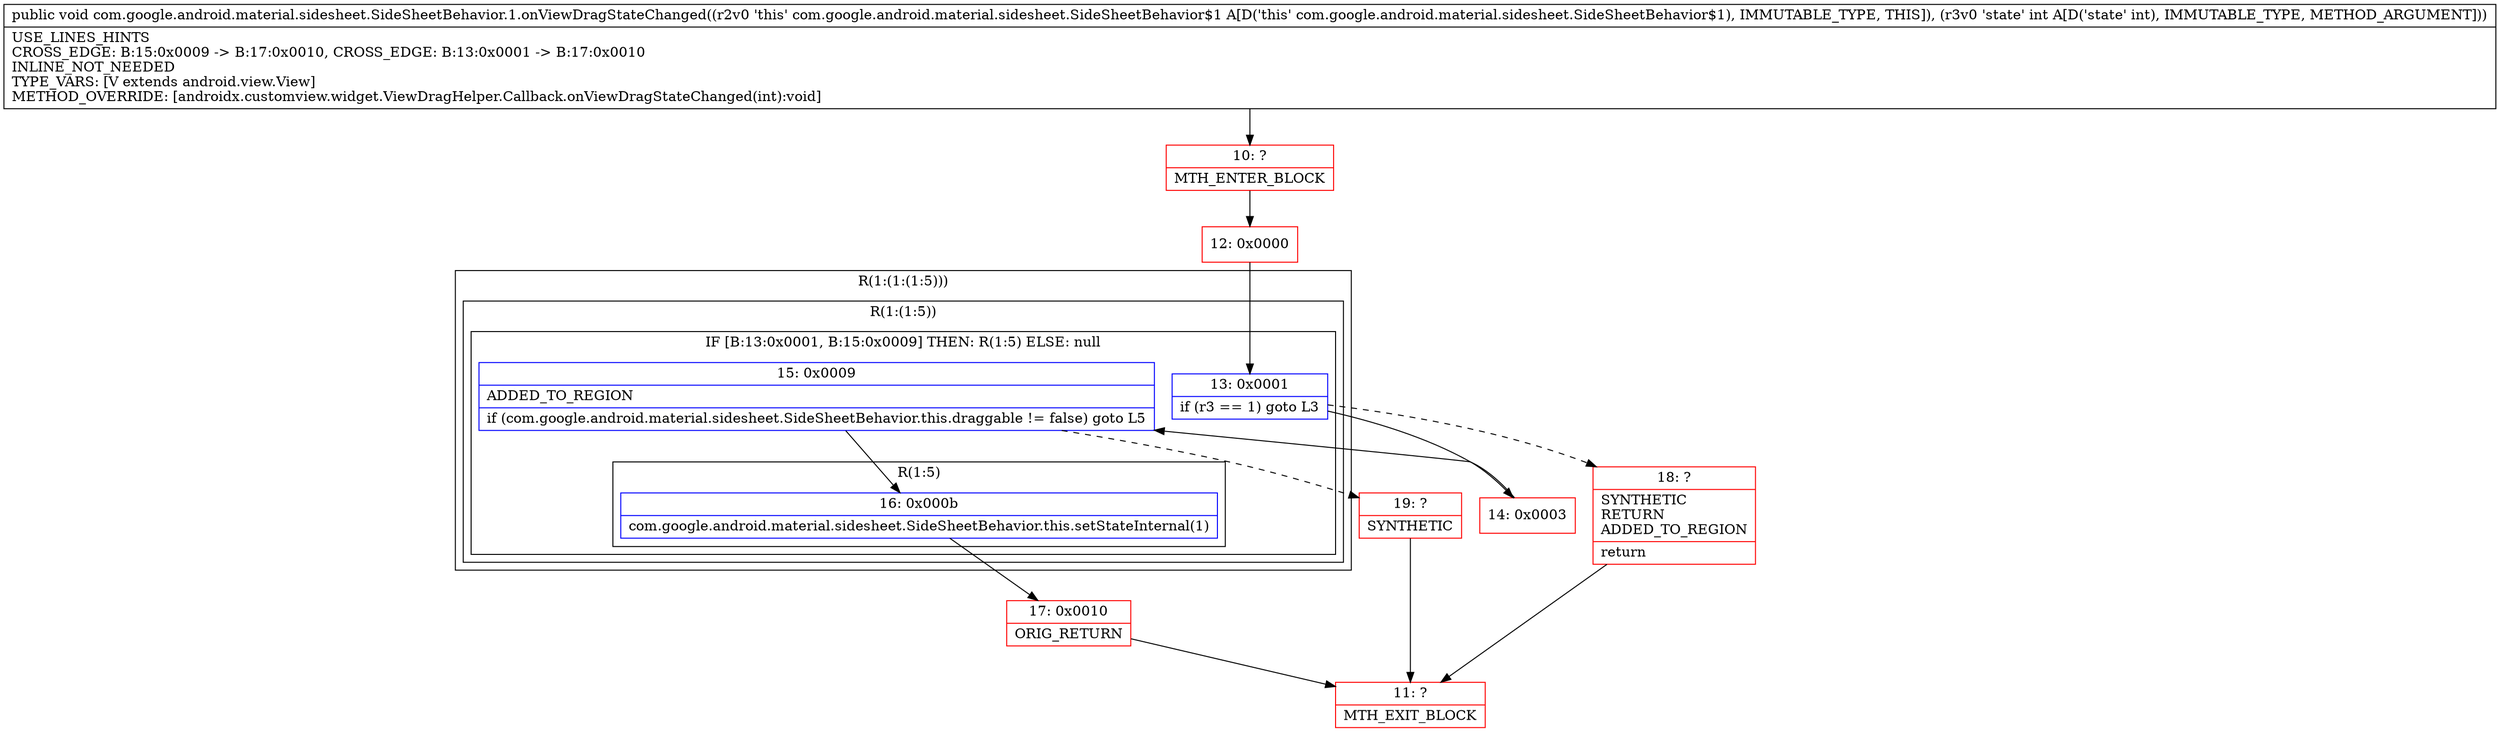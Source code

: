 digraph "CFG forcom.google.android.material.sidesheet.SideSheetBehavior.1.onViewDragStateChanged(I)V" {
subgraph cluster_Region_1387992486 {
label = "R(1:(1:(1:5)))";
node [shape=record,color=blue];
subgraph cluster_Region_615053120 {
label = "R(1:(1:5))";
node [shape=record,color=blue];
subgraph cluster_IfRegion_136572883 {
label = "IF [B:13:0x0001, B:15:0x0009] THEN: R(1:5) ELSE: null";
node [shape=record,color=blue];
Node_13 [shape=record,label="{13\:\ 0x0001|if (r3 == 1) goto L3\l}"];
Node_15 [shape=record,label="{15\:\ 0x0009|ADDED_TO_REGION\l|if (com.google.android.material.sidesheet.SideSheetBehavior.this.draggable != false) goto L5\l}"];
subgraph cluster_Region_1362221975 {
label = "R(1:5)";
node [shape=record,color=blue];
Node_16 [shape=record,label="{16\:\ 0x000b|com.google.android.material.sidesheet.SideSheetBehavior.this.setStateInternal(1)\l}"];
}
}
}
}
Node_10 [shape=record,color=red,label="{10\:\ ?|MTH_ENTER_BLOCK\l}"];
Node_12 [shape=record,color=red,label="{12\:\ 0x0000}"];
Node_14 [shape=record,color=red,label="{14\:\ 0x0003}"];
Node_17 [shape=record,color=red,label="{17\:\ 0x0010|ORIG_RETURN\l}"];
Node_11 [shape=record,color=red,label="{11\:\ ?|MTH_EXIT_BLOCK\l}"];
Node_19 [shape=record,color=red,label="{19\:\ ?|SYNTHETIC\l}"];
Node_18 [shape=record,color=red,label="{18\:\ ?|SYNTHETIC\lRETURN\lADDED_TO_REGION\l|return\l}"];
MethodNode[shape=record,label="{public void com.google.android.material.sidesheet.SideSheetBehavior.1.onViewDragStateChanged((r2v0 'this' com.google.android.material.sidesheet.SideSheetBehavior$1 A[D('this' com.google.android.material.sidesheet.SideSheetBehavior$1), IMMUTABLE_TYPE, THIS]), (r3v0 'state' int A[D('state' int), IMMUTABLE_TYPE, METHOD_ARGUMENT]))  | USE_LINES_HINTS\lCROSS_EDGE: B:15:0x0009 \-\> B:17:0x0010, CROSS_EDGE: B:13:0x0001 \-\> B:17:0x0010\lINLINE_NOT_NEEDED\lTYPE_VARS: [V extends android.view.View]\lMETHOD_OVERRIDE: [androidx.customview.widget.ViewDragHelper.Callback.onViewDragStateChanged(int):void]\l}"];
MethodNode -> Node_10;Node_13 -> Node_14;
Node_13 -> Node_18[style=dashed];
Node_15 -> Node_16;
Node_15 -> Node_19[style=dashed];
Node_16 -> Node_17;
Node_10 -> Node_12;
Node_12 -> Node_13;
Node_14 -> Node_15;
Node_17 -> Node_11;
Node_19 -> Node_11;
Node_18 -> Node_11;
}

